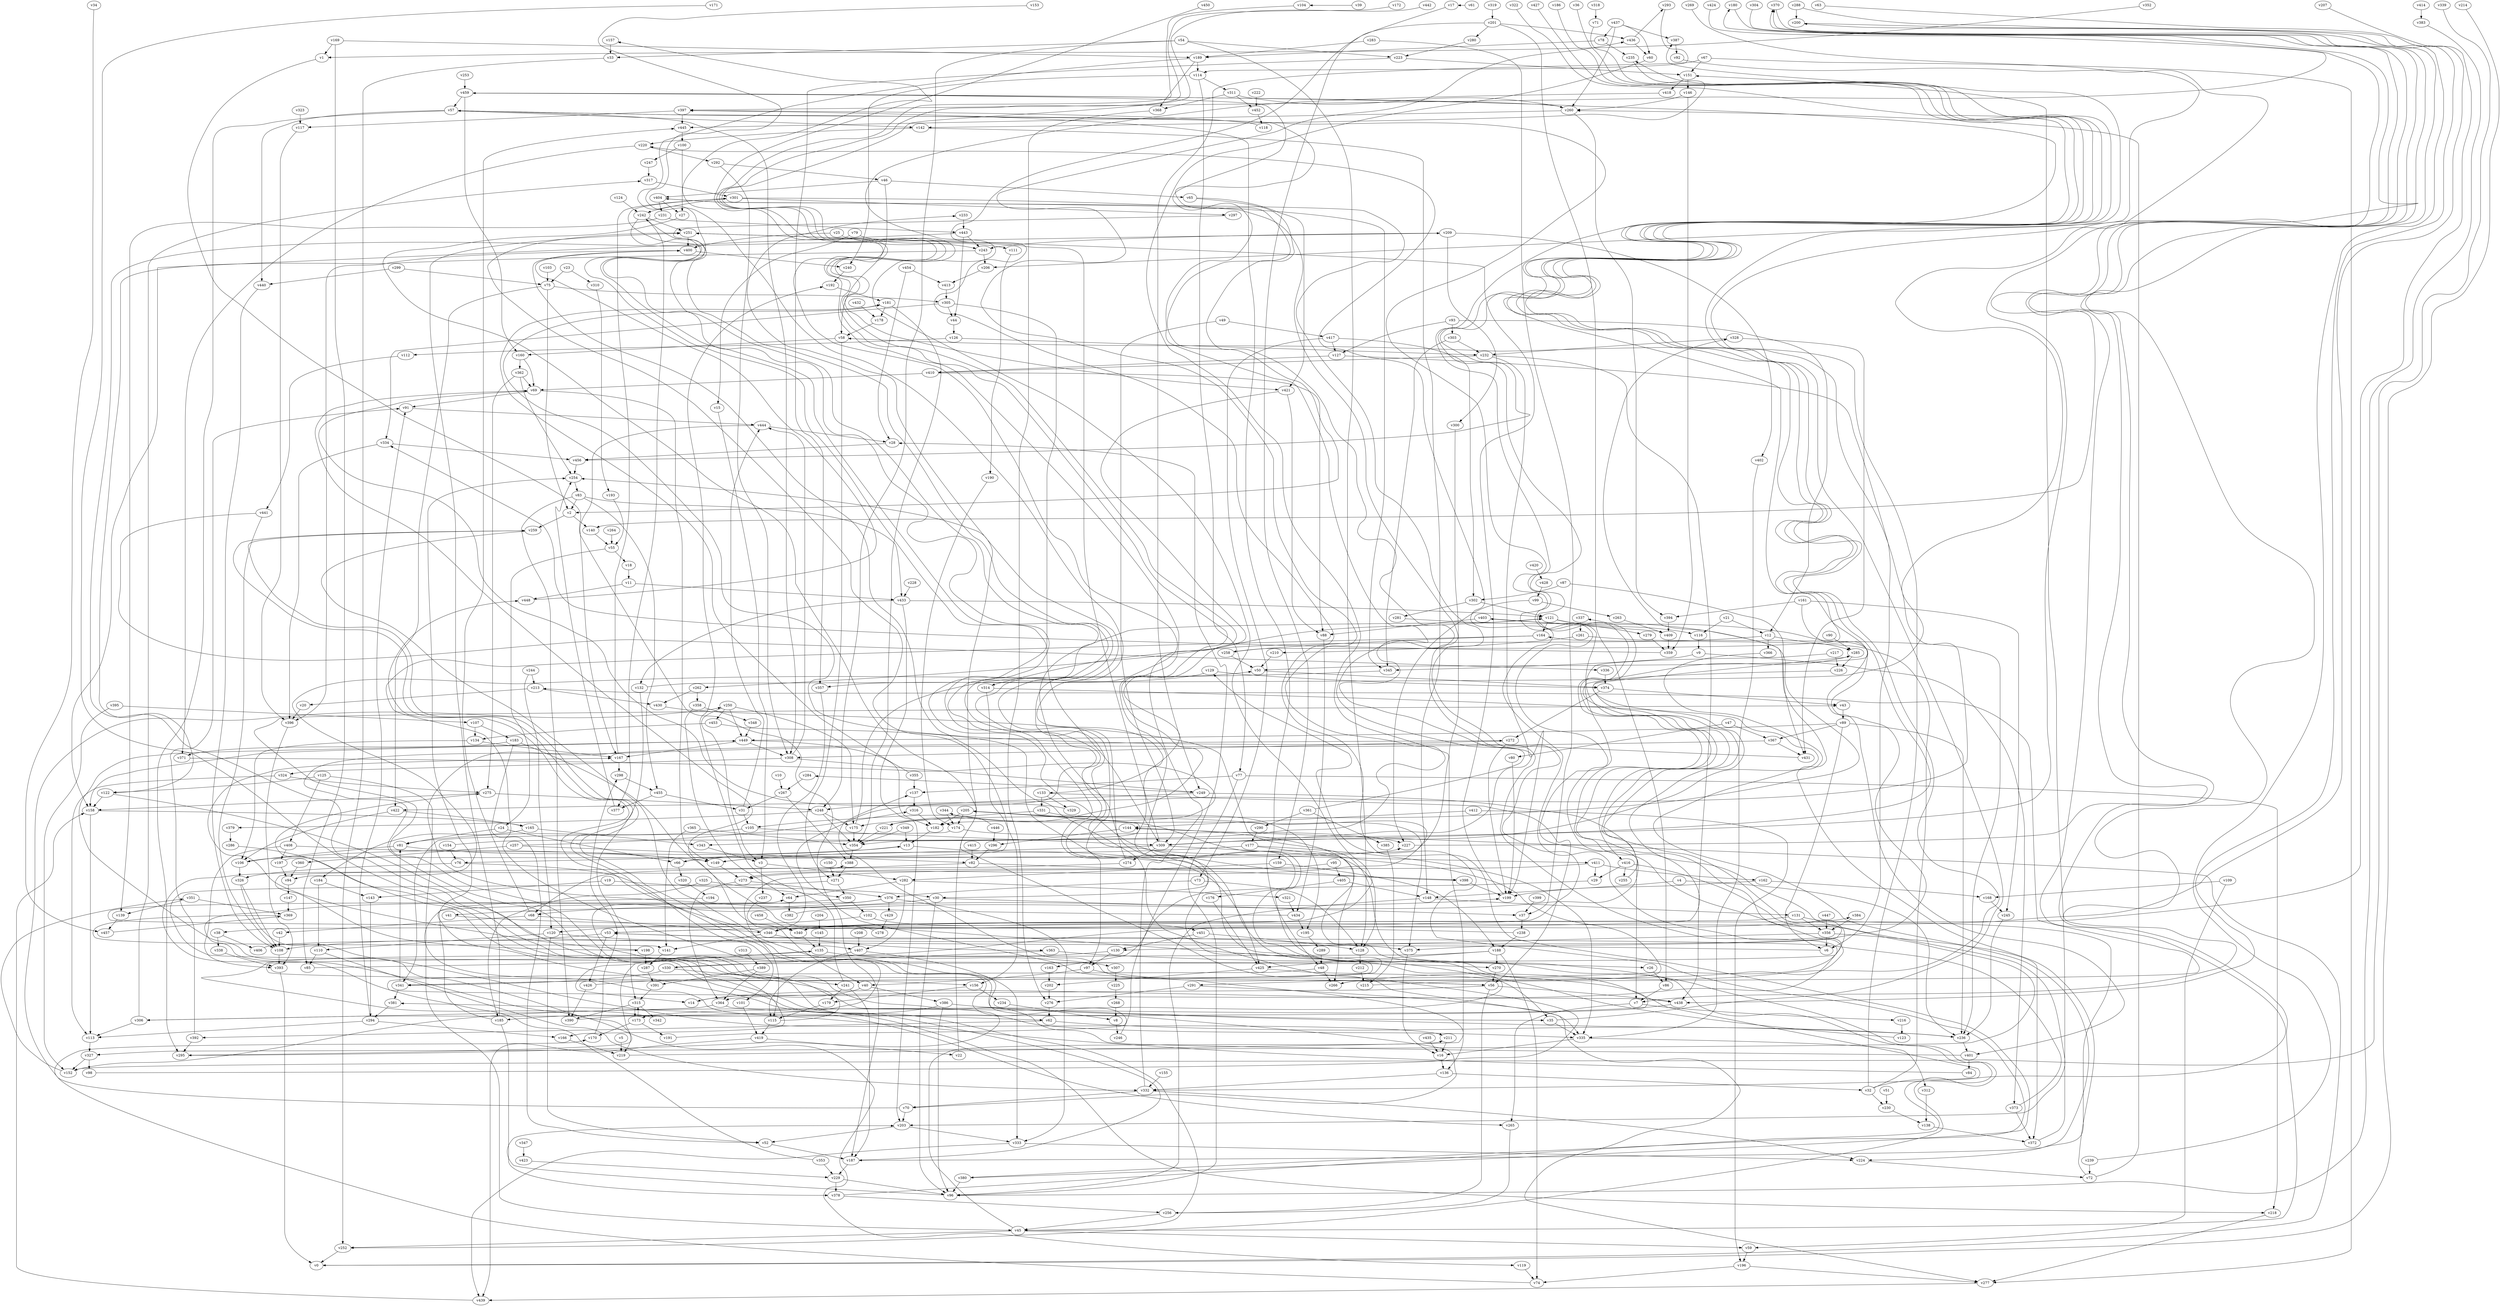 // Benchmark game 676 - 460 vertices
// time_bound: 16
// targets: v76
digraph G {
    v0 [name="v0", player=1];
    v1 [name="v1", player=1];
    v2 [name="v2", player=0];
    v3 [name="v3", player=0];
    v4 [name="v4", player=0];
    v5 [name="v5", player=1];
    v6 [name="v6", player=0];
    v7 [name="v7", player=0];
    v8 [name="v8", player=1];
    v9 [name="v9", player=0];
    v10 [name="v10", player=0];
    v11 [name="v11", player=0];
    v12 [name="v12", player=1];
    v13 [name="v13", player=0];
    v14 [name="v14", player=1];
    v15 [name="v15", player=0];
    v16 [name="v16", player=1];
    v17 [name="v17", player=0];
    v18 [name="v18", player=0];
    v19 [name="v19", player=0];
    v20 [name="v20", player=0];
    v21 [name="v21", player=1];
    v22 [name="v22", player=0];
    v23 [name="v23", player=0];
    v24 [name="v24", player=0];
    v25 [name="v25", player=0];
    v26 [name="v26", player=1];
    v27 [name="v27", player=0];
    v28 [name="v28", player=1];
    v29 [name="v29", player=1];
    v30 [name="v30", player=1];
    v31 [name="v31", player=1];
    v32 [name="v32", player=0];
    v33 [name="v33", player=0];
    v34 [name="v34", player=0];
    v35 [name="v35", player=1];
    v36 [name="v36", player=0];
    v37 [name="v37", player=0];
    v38 [name="v38", player=0];
    v39 [name="v39", player=1];
    v40 [name="v40", player=1];
    v41 [name="v41", player=1];
    v42 [name="v42", player=1];
    v43 [name="v43", player=1];
    v44 [name="v44", player=1];
    v45 [name="v45", player=0];
    v46 [name="v46", player=1];
    v47 [name="v47", player=1];
    v48 [name="v48", player=1];
    v49 [name="v49", player=1];
    v50 [name="v50", player=1];
    v51 [name="v51", player=1];
    v52 [name="v52", player=0];
    v53 [name="v53", player=0];
    v54 [name="v54", player=0];
    v55 [name="v55", player=0];
    v56 [name="v56", player=1];
    v57 [name="v57", player=1];
    v58 [name="v58", player=0];
    v59 [name="v59", player=0];
    v60 [name="v60", player=0];
    v61 [name="v61", player=0];
    v62 [name="v62", player=1];
    v63 [name="v63", player=0];
    v64 [name="v64", player=1];
    v65 [name="v65", player=1];
    v66 [name="v66", player=1];
    v67 [name="v67", player=1];
    v68 [name="v68", player=1];
    v69 [name="v69", player=0];
    v70 [name="v70", player=1];
    v71 [name="v71", player=1];
    v72 [name="v72", player=1];
    v73 [name="v73", player=0];
    v74 [name="v74", player=0];
    v75 [name="v75", player=1];
    v76 [name="v76", player=1, target=1];
    v77 [name="v77", player=1];
    v78 [name="v78", player=1];
    v79 [name="v79", player=1];
    v80 [name="v80", player=0];
    v81 [name="v81", player=0];
    v82 [name="v82", player=1];
    v83 [name="v83", player=1];
    v84 [name="v84", player=1];
    v85 [name="v85", player=1];
    v86 [name="v86", player=1];
    v87 [name="v87", player=1];
    v88 [name="v88", player=1];
    v89 [name="v89", player=0];
    v90 [name="v90", player=0];
    v91 [name="v91", player=0];
    v92 [name="v92", player=0];
    v93 [name="v93", player=0];
    v94 [name="v94", player=0];
    v95 [name="v95", player=1];
    v96 [name="v96", player=1];
    v97 [name="v97", player=0];
    v98 [name="v98", player=1];
    v99 [name="v99", player=0];
    v100 [name="v100", player=1];
    v101 [name="v101", player=1];
    v102 [name="v102", player=0];
    v103 [name="v103", player=0];
    v104 [name="v104", player=1];
    v105 [name="v105", player=1];
    v106 [name="v106", player=1];
    v107 [name="v107", player=1];
    v108 [name="v108", player=1];
    v109 [name="v109", player=1];
    v110 [name="v110", player=1];
    v111 [name="v111", player=1];
    v112 [name="v112", player=0];
    v113 [name="v113", player=1];
    v114 [name="v114", player=0];
    v115 [name="v115", player=1];
    v116 [name="v116", player=1];
    v117 [name="v117", player=1];
    v118 [name="v118", player=0];
    v119 [name="v119", player=0];
    v120 [name="v120", player=1];
    v121 [name="v121", player=1];
    v122 [name="v122", player=1];
    v123 [name="v123", player=0];
    v124 [name="v124", player=1];
    v125 [name="v125", player=0];
    v126 [name="v126", player=0];
    v127 [name="v127", player=1];
    v128 [name="v128", player=0];
    v129 [name="v129", player=1];
    v130 [name="v130", player=1];
    v131 [name="v131", player=0];
    v132 [name="v132", player=0];
    v133 [name="v133", player=0];
    v134 [name="v134", player=1];
    v135 [name="v135", player=0];
    v136 [name="v136", player=0];
    v137 [name="v137", player=1];
    v138 [name="v138", player=1];
    v139 [name="v139", player=0];
    v140 [name="v140", player=1];
    v141 [name="v141", player=1];
    v142 [name="v142", player=1];
    v143 [name="v143", player=0];
    v144 [name="v144", player=0];
    v145 [name="v145", player=1];
    v146 [name="v146", player=0];
    v147 [name="v147", player=0];
    v148 [name="v148", player=1];
    v149 [name="v149", player=0];
    v150 [name="v150", player=1];
    v151 [name="v151", player=1];
    v152 [name="v152", player=0];
    v153 [name="v153", player=0];
    v154 [name="v154", player=0];
    v155 [name="v155", player=0];
    v156 [name="v156", player=1];
    v157 [name="v157", player=0];
    v158 [name="v158", player=1];
    v159 [name="v159", player=1];
    v160 [name="v160", player=1];
    v161 [name="v161", player=1];
    v162 [name="v162", player=1];
    v163 [name="v163", player=1];
    v164 [name="v164", player=0];
    v165 [name="v165", player=1];
    v166 [name="v166", player=0];
    v167 [name="v167", player=1];
    v168 [name="v168", player=0];
    v169 [name="v169", player=1];
    v170 [name="v170", player=1];
    v171 [name="v171", player=1];
    v172 [name="v172", player=0];
    v173 [name="v173", player=1];
    v174 [name="v174", player=1];
    v175 [name="v175", player=1];
    v176 [name="v176", player=1];
    v177 [name="v177", player=1];
    v178 [name="v178", player=0];
    v179 [name="v179", player=0];
    v180 [name="v180", player=1];
    v181 [name="v181", player=1];
    v182 [name="v182", player=0];
    v183 [name="v183", player=0];
    v184 [name="v184", player=0];
    v185 [name="v185", player=1];
    v186 [name="v186", player=1];
    v187 [name="v187", player=1];
    v188 [name="v188", player=1];
    v189 [name="v189", player=0];
    v190 [name="v190", player=1];
    v191 [name="v191", player=0];
    v192 [name="v192", player=1];
    v193 [name="v193", player=1];
    v194 [name="v194", player=0];
    v195 [name="v195", player=1];
    v196 [name="v196", player=0];
    v197 [name="v197", player=0];
    v198 [name="v198", player=0];
    v199 [name="v199", player=1];
    v200 [name="v200", player=0];
    v201 [name="v201", player=0];
    v202 [name="v202", player=1];
    v203 [name="v203", player=1];
    v204 [name="v204", player=1];
    v205 [name="v205", player=0];
    v206 [name="v206", player=1];
    v207 [name="v207", player=0];
    v208 [name="v208", player=0];
    v209 [name="v209", player=1];
    v210 [name="v210", player=1];
    v211 [name="v211", player=1];
    v212 [name="v212", player=0];
    v213 [name="v213", player=0];
    v214 [name="v214", player=0];
    v215 [name="v215", player=0];
    v216 [name="v216", player=0];
    v217 [name="v217", player=1];
    v218 [name="v218", player=0];
    v219 [name="v219", player=0];
    v220 [name="v220", player=1];
    v221 [name="v221", player=1];
    v222 [name="v222", player=1];
    v223 [name="v223", player=1];
    v224 [name="v224", player=1];
    v225 [name="v225", player=1];
    v226 [name="v226", player=0];
    v227 [name="v227", player=1];
    v228 [name="v228", player=0];
    v229 [name="v229", player=1];
    v230 [name="v230", player=0];
    v231 [name="v231", player=1];
    v232 [name="v232", player=0];
    v233 [name="v233", player=0];
    v234 [name="v234", player=0];
    v235 [name="v235", player=0];
    v236 [name="v236", player=1];
    v237 [name="v237", player=0];
    v238 [name="v238", player=0];
    v239 [name="v239", player=0];
    v240 [name="v240", player=1];
    v241 [name="v241", player=0];
    v242 [name="v242", player=1];
    v243 [name="v243", player=1];
    v244 [name="v244", player=0];
    v245 [name="v245", player=1];
    v246 [name="v246", player=1];
    v247 [name="v247", player=0];
    v248 [name="v248", player=1];
    v249 [name="v249", player=1];
    v250 [name="v250", player=1];
    v251 [name="v251", player=0];
    v252 [name="v252", player=0];
    v253 [name="v253", player=1];
    v254 [name="v254", player=0];
    v255 [name="v255", player=1];
    v256 [name="v256", player=1];
    v257 [name="v257", player=0];
    v258 [name="v258", player=0];
    v259 [name="v259", player=0];
    v260 [name="v260", player=1];
    v261 [name="v261", player=0];
    v262 [name="v262", player=1];
    v263 [name="v263", player=0];
    v264 [name="v264", player=0];
    v265 [name="v265", player=0];
    v266 [name="v266", player=0];
    v267 [name="v267", player=0];
    v268 [name="v268", player=0];
    v269 [name="v269", player=0];
    v270 [name="v270", player=1];
    v271 [name="v271", player=1];
    v272 [name="v272", player=1];
    v273 [name="v273", player=0];
    v274 [name="v274", player=1];
    v275 [name="v275", player=0];
    v276 [name="v276", player=0];
    v277 [name="v277", player=1];
    v278 [name="v278", player=1];
    v279 [name="v279", player=0];
    v280 [name="v280", player=0];
    v281 [name="v281", player=1];
    v282 [name="v282", player=1];
    v283 [name="v283", player=1];
    v284 [name="v284", player=1];
    v285 [name="v285", player=0];
    v286 [name="v286", player=0];
    v287 [name="v287", player=0];
    v288 [name="v288", player=1];
    v289 [name="v289", player=0];
    v290 [name="v290", player=0];
    v291 [name="v291", player=1];
    v292 [name="v292", player=1];
    v293 [name="v293", player=0];
    v294 [name="v294", player=0];
    v295 [name="v295", player=0];
    v296 [name="v296", player=1];
    v297 [name="v297", player=0];
    v298 [name="v298", player=0];
    v299 [name="v299", player=0];
    v300 [name="v300", player=1];
    v301 [name="v301", player=0];
    v302 [name="v302", player=1];
    v303 [name="v303", player=0];
    v304 [name="v304", player=0];
    v305 [name="v305", player=1];
    v306 [name="v306", player=1];
    v307 [name="v307", player=0];
    v308 [name="v308", player=1];
    v309 [name="v309", player=1];
    v310 [name="v310", player=1];
    v311 [name="v311", player=1];
    v312 [name="v312", player=0];
    v313 [name="v313", player=0];
    v314 [name="v314", player=1];
    v315 [name="v315", player=1];
    v316 [name="v316", player=1];
    v317 [name="v317", player=1];
    v318 [name="v318", player=0];
    v319 [name="v319", player=0];
    v320 [name="v320", player=1];
    v321 [name="v321", player=1];
    v322 [name="v322", player=1];
    v323 [name="v323", player=0];
    v324 [name="v324", player=0];
    v325 [name="v325", player=1];
    v326 [name="v326", player=1];
    v327 [name="v327", player=1];
    v328 [name="v328", player=0];
    v329 [name="v329", player=0];
    v330 [name="v330", player=0];
    v331 [name="v331", player=1];
    v332 [name="v332", player=1];
    v333 [name="v333", player=0];
    v334 [name="v334", player=1];
    v335 [name="v335", player=1];
    v336 [name="v336", player=0];
    v337 [name="v337", player=0];
    v338 [name="v338", player=0];
    v339 [name="v339", player=1];
    v340 [name="v340", player=1];
    v341 [name="v341", player=1];
    v342 [name="v342", player=1];
    v343 [name="v343", player=0];
    v344 [name="v344", player=1];
    v345 [name="v345", player=0];
    v346 [name="v346", player=0];
    v347 [name="v347", player=1];
    v348 [name="v348", player=0];
    v349 [name="v349", player=0];
    v350 [name="v350", player=1];
    v351 [name="v351", player=1];
    v352 [name="v352", player=1];
    v353 [name="v353", player=1];
    v354 [name="v354", player=0];
    v355 [name="v355", player=1];
    v356 [name="v356", player=1];
    v357 [name="v357", player=1];
    v358 [name="v358", player=0];
    v359 [name="v359", player=1];
    v360 [name="v360", player=1];
    v361 [name="v361", player=1];
    v362 [name="v362", player=1];
    v363 [name="v363", player=1];
    v364 [name="v364", player=1];
    v365 [name="v365", player=1];
    v366 [name="v366", player=1];
    v367 [name="v367", player=1];
    v368 [name="v368", player=0];
    v369 [name="v369", player=1];
    v370 [name="v370", player=0];
    v371 [name="v371", player=1];
    v372 [name="v372", player=1];
    v373 [name="v373", player=1];
    v374 [name="v374", player=1];
    v375 [name="v375", player=1];
    v376 [name="v376", player=0];
    v377 [name="v377", player=1];
    v378 [name="v378", player=0];
    v379 [name="v379", player=0];
    v380 [name="v380", player=1];
    v381 [name="v381", player=0];
    v382 [name="v382", player=1];
    v383 [name="v383", player=1];
    v384 [name="v384", player=1];
    v385 [name="v385", player=1];
    v386 [name="v386", player=1];
    v387 [name="v387", player=1];
    v388 [name="v388", player=1];
    v389 [name="v389", player=0];
    v390 [name="v390", player=0];
    v391 [name="v391", player=1];
    v392 [name="v392", player=1];
    v393 [name="v393", player=1];
    v394 [name="v394", player=1];
    v395 [name="v395", player=0];
    v396 [name="v396", player=0];
    v397 [name="v397", player=0];
    v398 [name="v398", player=1];
    v399 [name="v399", player=0];
    v400 [name="v400", player=0];
    v401 [name="v401", player=1];
    v402 [name="v402", player=1];
    v403 [name="v403", player=1];
    v404 [name="v404", player=1];
    v405 [name="v405", player=0];
    v406 [name="v406", player=1];
    v407 [name="v407", player=1];
    v408 [name="v408", player=1];
    v409 [name="v409", player=1];
    v410 [name="v410", player=0];
    v411 [name="v411", player=0];
    v412 [name="v412", player=1];
    v413 [name="v413", player=0];
    v414 [name="v414", player=1];
    v415 [name="v415", player=1];
    v416 [name="v416", player=0];
    v417 [name="v417", player=1];
    v418 [name="v418", player=0];
    v419 [name="v419", player=0];
    v420 [name="v420", player=0];
    v421 [name="v421", player=1];
    v422 [name="v422", player=0];
    v423 [name="v423", player=1];
    v424 [name="v424", player=1];
    v425 [name="v425", player=1];
    v426 [name="v426", player=0];
    v427 [name="v427", player=0];
    v428 [name="v428", player=1];
    v429 [name="v429", player=0];
    v430 [name="v430", player=1];
    v431 [name="v431", player=1];
    v432 [name="v432", player=1];
    v433 [name="v433", player=1];
    v434 [name="v434", player=1];
    v435 [name="v435", player=1];
    v436 [name="v436", player=0];
    v437 [name="v437", player=0];
    v438 [name="v438", player=1];
    v439 [name="v439", player=1];
    v440 [name="v440", player=1];
    v441 [name="v441", player=1];
    v442 [name="v442", player=0];
    v443 [name="v443", player=0];
    v444 [name="v444", player=0];
    v445 [name="v445", player=1];
    v446 [name="v446", player=0];
    v447 [name="v447", player=1];
    v448 [name="v448", player=1];
    v449 [name="v449", player=0];
    v450 [name="v450", player=1];
    v451 [name="v451", player=0];
    v452 [name="v452", player=0];
    v453 [name="v453", player=1];
    v454 [name="v454", player=1];
    v455 [name="v455", player=1];
    v456 [name="v456", player=1];
    v457 [name="v457", player=0];
    v458 [name="v458", player=1];
    v459 [name="v459", player=0];

    v0 -> v144 [constraint="t >= 4"];
    v1 -> v56 [constraint="t >= 4"];
    v2 -> v259;
    v3 -> v282;
    v4 -> v236;
    v5 -> v219;
    v6 -> v209 [constraint="t < 15"];
    v7 -> v216;
    v8 -> v246;
    v9 -> v345;
    v10 -> v267;
    v11 -> v433;
    v12 -> v285;
    v13 -> v425;
    v14 -> v404 [constraint="t < 11"];
    v15 -> v3;
    v16 -> v136;
    v17 -> v380 [constraint="t < 7"];
    v18 -> v11;
    v19 -> v143;
    v20 -> v396;
    v21 -> v12;
    v22 -> v254;
    v23 -> v310;
    v24 -> v66;
    v25 -> v400;
    v26 -> v86;
    v27 -> v277 [constraint="t >= 3"];
    v28 -> v456;
    v29 -> v163 [constraint="t mod 5 == 0"];
    v30 -> v41;
    v31 -> v444;
    v32 -> v370 [constraint="t < 11"];
    v33 -> v252;
    v34 -> v457 [constraint="t < 9"];
    v35 -> v387 [constraint="t >= 3"];
    v36 -> v50 [constraint="t < 13"];
    v37 -> v238;
    v38 -> v406;
    v39 -> v104 [constraint="t mod 3 == 1"];
    v40 -> v386;
    v41 -> v173 [constraint="t < 5"];
    v42 -> v108;
    v43 -> v89;
    v44 -> v126;
    v45 -> v211 [constraint="t < 12"];
    v46 -> v58;
    v47 -> v80;
    v48 -> v438 [constraint="t >= 4"];
    v49 -> v417;
    v50 -> v374;
    v51 -> v230;
    v52 -> v187;
    v53 -> v426;
    v54 -> v33;
    v55 -> v24;
    v56 -> v438;
    v57 -> v2 [constraint="t >= 2"];
    v58 -> v271;
    v59 -> v196;
    v60 -> v273 [constraint="t < 15"];
    v61 -> v17 [constraint="t >= 1"];
    v62 -> v392;
    v63 -> v346 [constraint="t >= 1"];
    v64 -> v382;
    v65 -> v309 [constraint="t < 14"];
    v66 -> v227 [constraint="t < 12"];
    v67 -> v151;
    v68 -> v445;
    v69 -> v149;
    v70 -> v170 [constraint="t >= 2"];
    v71 -> v258 [constraint="t >= 3"];
    v72 -> v328 [constraint="t < 10"];
    v73 -> v376;
    v74 -> v250 [constraint="t >= 4"];
    v75 -> v422;
    v76 -> v101;
    v77 -> v137;
    v78 -> v189;
    v79 -> v15;
    v80 -> v199;
    v81 -> v106;
    v82 -> v398;
    v83 -> v390;
    v84 -> v381 [constraint="t < 8"];
    v85 -> v384 [constraint="t mod 2 == 0"];
    v86 -> v7;
    v87 -> v431;
    v88 -> v434;
    v89 -> v236;
    v90 -> v285;
    v91 -> v444;
    v92 -> v206 [constraint="t >= 5"];
    v93 -> v303;
    v94 -> v147;
    v95 -> v273 [constraint="t mod 4 == 1"];
    v96 -> v203 [constraint="t >= 4"];
    v97 -> v56;
    v98 -> v400 [constraint="t mod 4 == 1"];
    v99 -> v263;
    v100 -> v247;
    v101 -> v419;
    v102 -> v451;
    v103 -> v75;
    v104 -> v221 [constraint="t mod 5 == 4"];
    v105 -> v81;
    v106 -> v13 [constraint="t >= 3"];
    v107 -> v183;
    v108 -> v393;
    v109 -> v59;
    v110 -> v332 [constraint="t < 7"];
    v111 -> v190;
    v112 -> v441;
    v113 -> v327;
    v114 -> v77;
    v115 -> v43 [constraint="t < 11"];
    v116 -> v9;
    v117 -> v396;
    v118 -> v397 [constraint="t mod 3 == 1"];
    v119 -> v74;
    v120 -> v52;
    v121 -> v116;
    v122 -> v335 [constraint="t mod 3 == 2"];
    v123 -> v233 [constraint="t >= 5"];
    v124 -> v242;
    v125 -> v408;
    v126 -> v112;
    v127 -> v6;
    v128 -> v212;
    v129 -> v357;
    v130 -> v14 [constraint="t mod 2 == 0"];
    v131 -> v224;
    v132 -> v180 [constraint="t < 9"];
    v133 -> v329;
    v134 -> v167;
    v135 -> v307;
    v136 -> v32;
    v137 -> v316;
    v138 -> v372;
    v139 -> v457;
    v140 -> v55;
    v141 -> v287;
    v142 -> v220;
    v143 -> v294;
    v144 -> v266;
    v145 -> v135;
    v146 -> v260;
    v147 -> v369;
    v148 -> v96;
    v149 -> v344 [constraint="t >= 2"];
    v150 -> v271;
    v151 -> v146;
    v152 -> v351 [constraint="t < 6"];
    v153 -> v341 [constraint="t < 11"];
    v154 -> v436 [constraint="t < 7"];
    v155 -> v332;
    v156 -> v179;
    v157 -> v33;
    v158 -> v113;
    v159 -> v188;
    v160 -> v362;
    v161 -> v401 [constraint="t mod 2 == 0"];
    v162 -> v199;
    v163 -> v202;
    v164 -> v306 [constraint="t >= 5"];
    v165 -> v343;
    v166 -> v219;
    v167 -> v298;
    v168 -> v245;
    v169 -> v85;
    v170 -> v298;
    v171 -> v166 [constraint="t >= 4"];
    v172 -> v133 [constraint="t mod 4 == 3"];
    v173 -> v315;
    v174 -> v341;
    v175 -> v354;
    v176 -> v425;
    v177 -> v266 [constraint="t mod 5 == 4"];
    v178 -> v58;
    v179 -> v115;
    v180 -> v343 [constraint="t < 6"];
    v181 -> v354;
    v182 -> v13;
    v183 -> v40;
    v184 -> v143;
    v185 -> v251;
    v186 -> v456 [constraint="t mod 2 == 1"];
    v187 -> v275 [constraint="t mod 5 == 0"];
    v188 -> v156 [constraint="t mod 3 == 0"];
    v189 -> v398 [constraint="t < 12"];
    v190 -> v174;
    v191 -> v259 [constraint="t < 15"];
    v192 -> v181;
    v193 -> v55;
    v194 -> v218 [constraint="t mod 4 == 0"];
    v195 -> v289;
    v196 -> v74;
    v197 -> v251 [constraint="t mod 4 == 0"];
    v198 -> v167 [constraint="t mod 2 == 0"];
    v199 -> v251;
    v200 -> v7 [constraint="t >= 1"];
    v201 -> v436;
    v202 -> v276;
    v203 -> v333;
    v204 -> v145;
    v205 -> v354 [constraint="t < 8"];
    v206 -> v413;
    v207 -> v340 [constraint="t mod 4 == 0"];
    v208 -> v407;
    v209 -> v402;
    v210 -> v50;
    v211 -> v16;
    v212 -> v215;
    v213 -> v430;
    v214 -> v0 [constraint="t < 15"];
    v215 -> v213 [constraint="t mod 3 == 0"];
    v216 -> v123;
    v217 -> v53 [constraint="t mod 2 == 1"];
    v218 -> v277;
    v219 -> v137 [constraint="t mod 2 == 1"];
    v220 -> v292;
    v221 -> v354;
    v222 -> v452;
    v223 -> v357;
    v224 -> v72;
    v225 -> v268;
    v226 -> v375 [constraint="t >= 3"];
    v227 -> v370 [constraint="t >= 3"];
    v228 -> v433;
    v229 -> v96;
    v230 -> v138;
    v231 -> v443;
    v232 -> v410;
    v233 -> v443;
    v234 -> v8;
    v235 -> v309 [constraint="t >= 2"];
    v236 -> v259 [constraint="t < 8"];
    v237 -> v340;
    v238 -> v64 [constraint="t mod 4 == 3"];
    v239 -> v200 [constraint="t < 15"];
    v240 -> v192;
    v241 -> v192;
    v242 -> v411 [constraint="t mod 4 == 0"];
    v243 -> v122 [constraint="t >= 4"];
    v244 -> v213;
    v245 -> v236;
    v246 -> v28;
    v247 -> v317;
    v248 -> v175;
    v249 -> v284 [constraint="t mod 4 == 0"];
    v250 -> v3;
    v251 -> v400;
    v252 -> v0;
    v253 -> v459;
    v254 -> v83;
    v255 -> v285 [constraint="t < 14"];
    v256 -> v45;
    v257 -> v316 [constraint="t < 5"];
    v258 -> v50;
    v259 -> v70 [constraint="t < 11"];
    v260 -> v394;
    v261 -> v210;
    v262 -> v358;
    v263 -> v409;
    v264 -> v55;
    v265 -> v256;
    v266 -> v235 [constraint="t mod 2 == 1"];
    v267 -> v31;
    v268 -> v8;
    v269 -> v422 [constraint="t >= 3"];
    v270 -> v56;
    v271 -> v270 [constraint="t >= 5"];
    v272 -> v308 [constraint="t >= 4"];
    v273 -> v376;
    v274 -> v198 [constraint="t >= 2"];
    v275 -> v158;
    v276 -> v62;
    v277 -> v439;
    v278 -> v69 [constraint="t mod 3 == 1"];
    v279 -> v359;
    v280 -> v223;
    v281 -> v175 [constraint="t mod 3 == 1"];
    v282 -> v321;
    v283 -> v37;
    v284 -> v267;
    v285 -> v203 [constraint="t mod 5 == 1"];
    v286 -> v45 [constraint="t mod 5 == 0"];
    v287 -> v391;
    v288 -> v438 [constraint="t >= 5"];
    v289 -> v48;
    v290 -> v177;
    v291 -> v276;
    v292 -> v308;
    v293 -> v114 [constraint="t mod 3 == 1"];
    v294 -> v113;
    v295 -> v449 [constraint="t < 5"];
    v296 -> v82;
    v297 -> v30 [constraint="t < 8"];
    v298 -> v455;
    v299 -> v440;
    v300 -> v136;
    v301 -> v248 [constraint="t >= 5"];
    v302 -> v281;
    v303 -> v345;
    v304 -> v140 [constraint="t < 8"];
    v305 -> v44;
    v306 -> v317;
    v307 -> v225;
    v308 -> v249;
    v309 -> v251;
    v310 -> v193;
    v311 -> v260;
    v312 -> v138;
    v313 -> v389;
    v314 -> v309 [constraint="t mod 2 == 1"];
    v315 -> v342;
    v316 -> v182;
    v317 -> v301;
    v318 -> v71;
    v319 -> v201;
    v320 -> v194;
    v321 -> v434;
    v322 -> v142 [constraint="t < 5"];
    v323 -> v117;
    v324 -> v275;
    v325 -> v350;
    v326 -> v211 [constraint="t < 8"];
    v327 -> v152;
    v328 -> v431;
    v329 -> v69 [constraint="t >= 4"];
    v330 -> v337 [constraint="t >= 5"];
    v331 -> v221;
    v332 -> v224;
    v333 -> v224;
    v334 -> v456;
    v335 -> v312;
    v336 -> v374;
    v337 -> v261;
    v338 -> v393;
    v339 -> v152 [constraint="t >= 2"];
    v340 -> v135;
    v341 -> v242 [constraint="t >= 3"];
    v342 -> v135 [constraint="t >= 2"];
    v343 -> v3;
    v344 -> v174;
    v345 -> v94 [constraint="t mod 5 == 2"];
    v346 -> v448 [constraint="t mod 2 == 1"];
    v347 -> v423;
    v348 -> v449;
    v349 -> v13;
    v350 -> v119 [constraint="t >= 2"];
    v351 -> v139;
    v352 -> v1 [constraint="t mod 4 == 3"];
    v353 -> v388 [constraint="t < 14"];
    v354 -> v388;
    v355 -> v181 [constraint="t < 9"];
    v356 -> v130;
    v357 -> v346;
    v358 -> v64;
    v359 -> v334 [constraint="t < 7"];
    v360 -> v94;
    v361 -> v459 [constraint="t < 7"];
    v362 -> v254;
    v363 -> v330;
    v364 -> v306;
    v365 -> v141;
    v366 -> v187 [constraint="t < 10"];
    v367 -> v295 [constraint="t mod 2 == 1"];
    v368 -> v276;
    v369 -> v141 [constraint="t < 9"];
    v370 -> v45 [constraint="t < 5"];
    v371 -> v182 [constraint="t mod 2 == 1"];
    v372 -> v151;
    v373 -> v53 [constraint="t >= 4"];
    v374 -> v43;
    v375 -> v16;
    v376 -> v265 [constraint="t < 6"];
    v377 -> v254;
    v378 -> v205 [constraint="t < 7"];
    v379 -> v286;
    v380 -> v129 [constraint="t >= 3"];
    v381 -> v294;
    v382 -> v57 [constraint="t < 14"];
    v383 -> v96 [constraint="t >= 4"];
    v384 -> v356;
    v385 -> v215;
    v386 -> v185;
    v387 -> v92;
    v388 -> v271;
    v389 -> v391;
    v390 -> v157 [constraint="t < 7"];
    v391 -> v315;
    v392 -> v91;
    v393 -> v0;
    v394 -> v409;
    v395 -> v152;
    v396 -> v393;
    v397 -> v445;
    v398 -> v199;
    v399 -> v37;
    v400 -> v240;
    v401 -> v199 [constraint="t >= 3"];
    v402 -> v335;
    v403 -> v88;
    v404 -> v53 [constraint="t >= 1"];
    v405 -> v176;
    v406 -> v403 [constraint="t >= 2"];
    v407 -> v115;
    v408 -> v197;
    v409 -> v359;
    v410 -> v69;
    v411 -> v162;
    v412 -> v144;
    v413 -> v305;
    v414 -> v383;
    v415 -> v82;
    v416 -> v327 [constraint="t < 10"];
    v417 -> v302;
    v418 -> v38 [constraint="t >= 5"];
    v419 -> v439;
    v420 -> v428;
    v421 -> v262 [constraint="t < 8"];
    v422 -> v106;
    v423 -> v229;
    v424 -> v397 [constraint="t < 12"];
    v425 -> v35;
    v426 -> v220 [constraint="t >= 4"];
    v427 -> v416 [constraint="t mod 2 == 0"];
    v428 -> v99;
    v429 -> v278;
    v430 -> v252 [constraint="t >= 2"];
    v431 -> v181 [constraint="t mod 5 == 3"];
    v432 -> v178;
    v433 -> v121;
    v434 -> v272 [constraint="t < 8"];
    v435 -> v16;
    v436 -> v293 [constraint="t < 10"];
    v437 -> v60;
    v438 -> v152 [constraint="t mod 5 == 4"];
    v439 -> v158;
    v440 -> v108;
    v441 -> v336 [constraint="t < 14"];
    v442 -> v421 [constraint="t < 13"];
    v443 -> v158;
    v444 -> v28;
    v445 -> v100;
    v446 -> v105 [constraint="t >= 5"];
    v447 -> v356;
    v448 -> v400 [constraint="t mod 4 == 2"];
    v449 -> v158;
    v450 -> v332 [constraint="t mod 3 == 2"];
    v451 -> v130;
    v452 -> v118;
    v453 -> v134;
    v454 -> v413;
    v455 -> v377;
    v456 -> v254;
    v457 -> v369 [constraint="t >= 1"];
    v458 -> v340;
    v459 -> v291 [constraint="t mod 4 == 0"];
    v161 -> v245;
    v376 -> v333;
    v174 -> v227;
    v241 -> v187;
    v311 -> v452;
    v334 -> v396;
    v55 -> v18;
    v12 -> v314;
    v386 -> v96;
    v374 -> v272;
    v315 -> v173;
    v53 -> v108;
    v407 -> v333;
    v417 -> v127;
    v68 -> v42;
    v272 -> v199;
    v244 -> v120;
    v54 -> v128;
    v201 -> v159;
    v397 -> v48;
    v305 -> v334;
    v449 -> v182;
    v25 -> v111;
    v232 -> v199;
    v93 -> v12;
    v248 -> v354;
    v330 -> v241;
    v75 -> v305;
    v395 -> v107;
    v184 -> v110;
    v58 -> v160;
    v30 -> v96;
    v131 -> v340;
    v392 -> v295;
    v361 -> v385;
    v362 -> v69;
    v45 -> v252;
    v437 -> v260;
    v397 -> v117;
    v154 -> v76;
    v12 -> v366;
    v294 -> v166;
    v69 -> v91;
    v130 -> v97;
    v386 -> v35;
    v257 -> v82;
    v56 -> v364;
    v31 -> v105;
    v412 -> v196;
    v53 -> v375;
    v134 -> v106;
    v416 -> v255;
    v410 -> v88;
    v135 -> v219;
    v133 -> v56;
    v102 -> v120;
    v305 -> v309;
    v417 -> v73;
    v57 -> v440;
    v401 -> v84;
    v217 -> v226;
    v250 -> v175;
    v7 -> v265;
    v326 -> v108;
    v341 -> v81;
    v404 -> v231;
    v114 -> v240;
    v356 -> v372;
    v213 -> v20;
    v183 -> v371;
    v404 -> v27;
    v358 -> v348;
    v40 -> v14;
    v443 -> v243;
    v144 -> v296;
    v125 -> v45;
    v181 -> v178;
    v72 -> v260;
    v309 -> v76;
    v95 -> v405;
    v332 -> v70;
    v107 -> v134;
    v362 -> v275;
    v161 -> v394;
    v177 -> v335;
    v100 -> v27;
    v308 -> v324;
    v444 -> v167;
    v378 -> v256;
    v454 -> v28;
    v173 -> v191;
    v120 -> v407;
    v330 -> v341;
    v288 -> v200;
    v23 -> v75;
    v183 -> v52;
    v332 -> v121;
    v238 -> v188;
    v416 -> v29;
    v121 -> v164;
    v301 -> v242;
    v301 -> v297;
    v129 -> v374;
    v32 -> v58;
    v260 -> v445;
    v405 -> v148;
    v365 -> v354;
    v21 -> v116;
    v114 -> v311;
    v45 -> v59;
    v159 -> v282;
    v282 -> v64;
    v306 -> v113;
    v355 -> v137;
    v241 -> v179;
    v67 -> v249;
    v408 -> v149;
    v231 -> v139;
    v303 -> v232;
    v353 -> v229;
    v120 -> v110;
    v132 -> v315;
    v389 -> v364;
    v169 -> v189;
    v54 -> v248;
    v32 -> v164;
    v9 -> v373;
    v165 -> v184;
    v46 -> v404;
    v131 -> v356;
    v188 -> v74;
    v411 -> v29;
    v361 -> v290;
    v3 -> v237;
    v443 -> v44;
    v156 -> v234;
    v331 -> v195;
    v350 -> v102;
    v77 -> v218;
    v292 -> v46;
    v257 -> v360;
    v275 -> v248;
    v271 -> v350;
    v421 -> v88;
    v376 -> v429;
    v136 -> v332;
    v83 -> v455;
    v66 -> v320;
    v239 -> v72;
    v81 -> v149;
    v363 -> v26;
    v459 -> v57;
    v188 -> v270;
    v453 -> v97;
    v198 -> v287;
    v62 -> v236;
    v249 -> v7;
    v373 -> v372;
    v78 -> v235;
    v314 -> v156;
    v115 -> v419;
    v167 -> v301;
    v49 -> v309;
    v79 -> v243;
    v82 -> v68;
    v283 -> v189;
    v177 -> v149;
    v209 -> v300;
    v426 -> v390;
    v146 -> v359;
    v57 -> v142;
    v291 -> v335;
    v57 -> v308;
    v68 -> v346;
    v89 -> v6;
    v436 -> v60;
    v403 -> v409;
    v93 -> v127;
    v437 -> v387;
    v349 -> v354;
    v11 -> v448;
    v38 -> v338;
    v327 -> v98;
    v419 -> v22;
    v242 -> v377;
    v324 -> v113;
    v433 -> v203;
    v309 -> v128;
    v19 -> v30;
    v175 -> v50;
    v335 -> v16;
    v105 -> v309;
    v243 -> v206;
    v205 -> v182;
    v346 -> v363;
    v201 -> v280;
    v67 -> v277;
    v250 -> v453;
    v449 -> v167;
    v346 -> v141;
    v189 -> v368;
    v232 -> v438;
    v364 -> v62;
    v437 -> v78;
    v261 -> v236;
    v83 -> v433;
    v400 -> v396;
    v459 -> v260;
    v380 -> v96;
    v70 -> v203;
    v32 -> v230;
    v151 -> v418;
    v328 -> v232;
    v185 -> v254;
    v446 -> v296;
    v4 -> v148;
    v411 -> v115;
    v56 -> v256;
    v455 -> v31;
    v75 -> v2;
    v274 -> v121;
    v451 -> v128;
    v302 -> v121;
    v449 -> v308;
    v122 -> v158;
    v242 -> v251;
    v267 -> v388;
    v54 -> v223;
    v109 -> v168;
    v73 -> v128;
    v160 -> v69;
    v434 -> v195;
    v83 -> v2;
    v164 -> v258;
    v65 -> v421;
    v76 -> v326;
    v220 -> v371;
    v248 -> v379;
    v2 -> v140;
    v133 -> v331;
    v376 -> v68;
    v209 -> v243;
    v196 -> v277;
    v169 -> v1;
    v24 -> v81;
    v142 -> v148;
    v126 -> v232;
    v110 -> v85;
    v315 -> v390;
    v48 -> v266;
    v408 -> v393;
    v148 -> v131;
    v201 -> v86;
    v30 -> v37;
    v249 -> v187;
    v223 -> v151;
    v187 -> v229;
    v425 -> v202;
    v311 -> v368;
    v89 -> v449;
    v333 -> v439;
    v162 -> v168;
    v309 -> v274;
    v87 -> v302;
    v35 -> v335;
    v127 -> v410;
    v106 -> v326;
    v367 -> v431;
    v13 -> v66;
    v188 -> v425;
    v185 -> v378;
    v57 -> v295;
    v89 -> v367;
    v422 -> v165;
    v299 -> v75;
    v250 -> v449;
    v158 -> v165;
    v273 -> v364;
    v282 -> v407;
    v236 -> v401;
    v97 -> v40;
    v205 -> v375;
    v262 -> v430;
    v197 -> v94;
    v173 -> v170;
    v341 -> v381;
    v356 -> v6;
    v149 -> v273;
    v189 -> v114;
    v125 -> v122;
    v285 -> v226;
    v301 -> v345;
    v351 -> v369;
    v121 -> v279;
    v203 -> v52;
    v459 -> v160;
    v308 -> v444;
    v46 -> v65;
    v229 -> v378;
    v325 -> v185;
    v441 -> v108;
    v294 -> v91;
    v433 -> v132;
    v47 -> v367;
    v77 -> v96;
    v205 -> v174;
    v99 -> v227;
}
